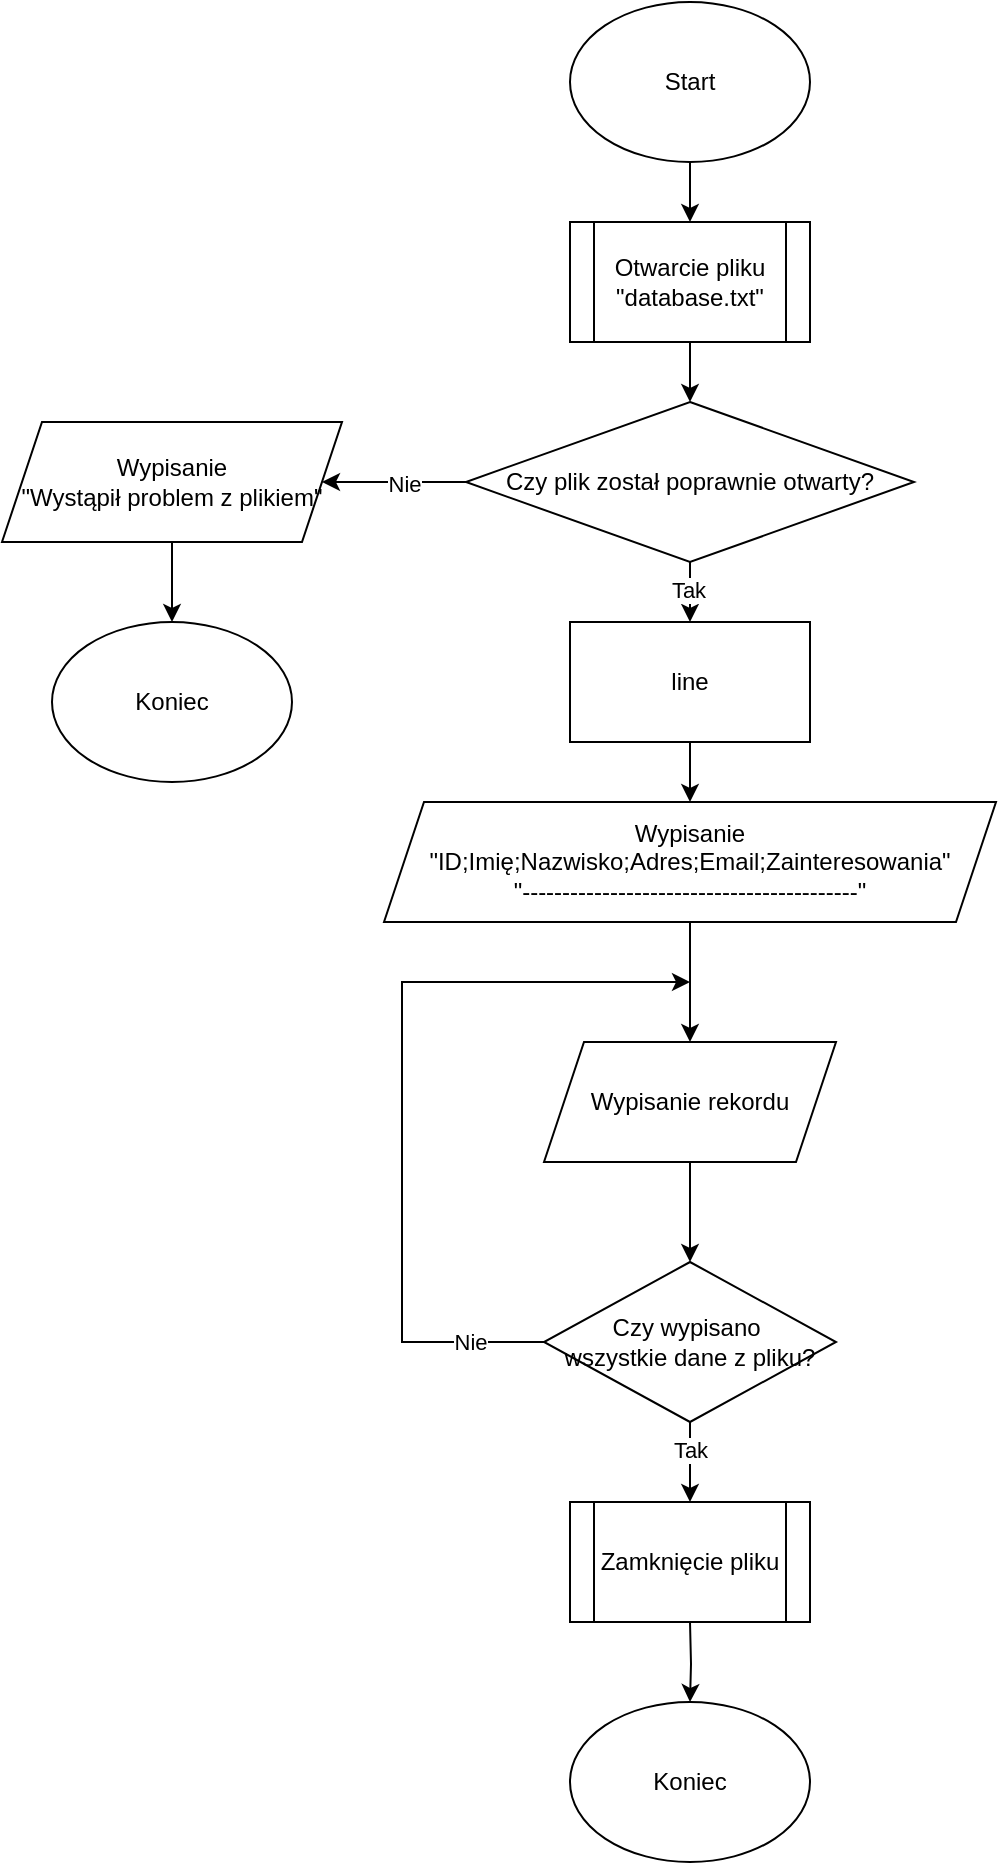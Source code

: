 <mxfile version="26.0.4">
  <diagram id="C5RBs43oDa-KdzZeNtuy" name="Page-1">
    <mxGraphModel dx="1687" dy="878" grid="1" gridSize="10" guides="1" tooltips="1" connect="1" arrows="1" fold="1" page="1" pageScale="1" pageWidth="827" pageHeight="1169" math="0" shadow="0">
      <root>
        <mxCell id="WIyWlLk6GJQsqaUBKTNV-0" />
        <mxCell id="WIyWlLk6GJQsqaUBKTNV-1" parent="WIyWlLk6GJQsqaUBKTNV-0" />
        <mxCell id="_CXZApP4Lj2RyQO2mTWq-2" style="edgeStyle=orthogonalEdgeStyle;rounded=0;orthogonalLoop=1;jettySize=auto;html=1;entryX=0.5;entryY=0;entryDx=0;entryDy=0;" parent="WIyWlLk6GJQsqaUBKTNV-1" source="_CXZApP4Lj2RyQO2mTWq-0" edge="1">
          <mxGeometry relative="1" as="geometry">
            <mxPoint x="414" y="190" as="targetPoint" />
          </mxGeometry>
        </mxCell>
        <mxCell id="_CXZApP4Lj2RyQO2mTWq-0" value="Start" style="ellipse;whiteSpace=wrap;html=1;" parent="WIyWlLk6GJQsqaUBKTNV-1" vertex="1">
          <mxGeometry x="354" y="80" width="120" height="80" as="geometry" />
        </mxCell>
        <mxCell id="_CXZApP4Lj2RyQO2mTWq-4" style="edgeStyle=orthogonalEdgeStyle;rounded=0;orthogonalLoop=1;jettySize=auto;html=1;entryX=0.5;entryY=0;entryDx=0;entryDy=0;" parent="WIyWlLk6GJQsqaUBKTNV-1" target="_CXZApP4Lj2RyQO2mTWq-3" edge="1">
          <mxGeometry relative="1" as="geometry">
            <mxPoint x="414" y="250" as="sourcePoint" />
          </mxGeometry>
        </mxCell>
        <mxCell id="_CXZApP4Lj2RyQO2mTWq-6" style="edgeStyle=orthogonalEdgeStyle;rounded=0;orthogonalLoop=1;jettySize=auto;html=1;" parent="WIyWlLk6GJQsqaUBKTNV-1" source="_CXZApP4Lj2RyQO2mTWq-3" target="_CXZApP4Lj2RyQO2mTWq-5" edge="1">
          <mxGeometry relative="1" as="geometry" />
        </mxCell>
        <mxCell id="_CXZApP4Lj2RyQO2mTWq-7" value="Nie" style="edgeLabel;html=1;align=center;verticalAlign=middle;resizable=0;points=[];" parent="_CXZApP4Lj2RyQO2mTWq-6" vertex="1" connectable="0">
          <mxGeometry x="-0.123" y="1" relative="1" as="geometry">
            <mxPoint as="offset" />
          </mxGeometry>
        </mxCell>
        <mxCell id="_CXZApP4Lj2RyQO2mTWq-11" value="" style="edgeStyle=orthogonalEdgeStyle;rounded=0;orthogonalLoop=1;jettySize=auto;html=1;" parent="WIyWlLk6GJQsqaUBKTNV-1" source="_CXZApP4Lj2RyQO2mTWq-3" target="_CXZApP4Lj2RyQO2mTWq-10" edge="1">
          <mxGeometry relative="1" as="geometry" />
        </mxCell>
        <mxCell id="_CXZApP4Lj2RyQO2mTWq-27" value="Tak" style="edgeLabel;html=1;align=center;verticalAlign=middle;resizable=0;points=[];" parent="_CXZApP4Lj2RyQO2mTWq-11" vertex="1" connectable="0">
          <mxGeometry x="0.042" y="1" relative="1" as="geometry">
            <mxPoint as="offset" />
          </mxGeometry>
        </mxCell>
        <mxCell id="_CXZApP4Lj2RyQO2mTWq-3" value="Czy plik został poprawnie otwarty?" style="rhombus;whiteSpace=wrap;html=1;" parent="WIyWlLk6GJQsqaUBKTNV-1" vertex="1">
          <mxGeometry x="302" y="280" width="224" height="80" as="geometry" />
        </mxCell>
        <mxCell id="DUNeM8aMIoaKyTc0PqSr-3" value="" style="edgeStyle=orthogonalEdgeStyle;rounded=0;orthogonalLoop=1;jettySize=auto;html=1;" edge="1" parent="WIyWlLk6GJQsqaUBKTNV-1" source="_CXZApP4Lj2RyQO2mTWq-5" target="DUNeM8aMIoaKyTc0PqSr-2">
          <mxGeometry relative="1" as="geometry" />
        </mxCell>
        <mxCell id="_CXZApP4Lj2RyQO2mTWq-5" value="&lt;div&gt;Wypisanie&lt;/div&gt;&quot;Wystąpił problem z plikiem&quot;" style="shape=parallelogram;perimeter=parallelogramPerimeter;whiteSpace=wrap;html=1;fixedSize=1;" parent="WIyWlLk6GJQsqaUBKTNV-1" vertex="1">
          <mxGeometry x="70" y="290" width="170" height="60" as="geometry" />
        </mxCell>
        <mxCell id="_CXZApP4Lj2RyQO2mTWq-13" value="" style="edgeStyle=orthogonalEdgeStyle;rounded=0;orthogonalLoop=1;jettySize=auto;html=1;" parent="WIyWlLk6GJQsqaUBKTNV-1" source="_CXZApP4Lj2RyQO2mTWq-10" target="_CXZApP4Lj2RyQO2mTWq-12" edge="1">
          <mxGeometry relative="1" as="geometry" />
        </mxCell>
        <mxCell id="_CXZApP4Lj2RyQO2mTWq-10" value="line" style="whiteSpace=wrap;html=1;" parent="WIyWlLk6GJQsqaUBKTNV-1" vertex="1">
          <mxGeometry x="354" y="390" width="120" height="60" as="geometry" />
        </mxCell>
        <mxCell id="_CXZApP4Lj2RyQO2mTWq-18" value="" style="edgeStyle=orthogonalEdgeStyle;rounded=0;orthogonalLoop=1;jettySize=auto;html=1;" parent="WIyWlLk6GJQsqaUBKTNV-1" source="_CXZApP4Lj2RyQO2mTWq-12" target="_CXZApP4Lj2RyQO2mTWq-17" edge="1">
          <mxGeometry relative="1" as="geometry" />
        </mxCell>
        <mxCell id="_CXZApP4Lj2RyQO2mTWq-12" value="&lt;div&gt;Wypisanie&lt;/div&gt;&quot;ID;Imię;Nazwisko;Adres;Email;Zainteresowania&quot;&lt;div&gt;&quot;------------------------------------------&quot;&lt;/div&gt;" style="shape=parallelogram;perimeter=parallelogramPerimeter;whiteSpace=wrap;html=1;fixedSize=1;" parent="WIyWlLk6GJQsqaUBKTNV-1" vertex="1">
          <mxGeometry x="261" y="480" width="306" height="60" as="geometry" />
        </mxCell>
        <mxCell id="_CXZApP4Lj2RyQO2mTWq-20" style="edgeStyle=orthogonalEdgeStyle;rounded=0;orthogonalLoop=1;jettySize=auto;html=1;" parent="WIyWlLk6GJQsqaUBKTNV-1" source="_CXZApP4Lj2RyQO2mTWq-14" edge="1">
          <mxGeometry relative="1" as="geometry">
            <mxPoint x="414" y="570" as="targetPoint" />
            <Array as="points">
              <mxPoint x="270" y="750" />
              <mxPoint x="270" y="570" />
            </Array>
          </mxGeometry>
        </mxCell>
        <mxCell id="_CXZApP4Lj2RyQO2mTWq-21" value="Nie" style="edgeLabel;html=1;align=center;verticalAlign=middle;resizable=0;points=[];" parent="_CXZApP4Lj2RyQO2mTWq-20" vertex="1" connectable="0">
          <mxGeometry x="-0.813" relative="1" as="geometry">
            <mxPoint as="offset" />
          </mxGeometry>
        </mxCell>
        <mxCell id="_CXZApP4Lj2RyQO2mTWq-23" value="" style="edgeStyle=orthogonalEdgeStyle;rounded=0;orthogonalLoop=1;jettySize=auto;html=1;" parent="WIyWlLk6GJQsqaUBKTNV-1" source="_CXZApP4Lj2RyQO2mTWq-14" edge="1">
          <mxGeometry relative="1" as="geometry">
            <mxPoint x="414" y="830" as="targetPoint" />
          </mxGeometry>
        </mxCell>
        <mxCell id="_CXZApP4Lj2RyQO2mTWq-24" value="Tak" style="edgeLabel;html=1;align=center;verticalAlign=middle;resizable=0;points=[];" parent="_CXZApP4Lj2RyQO2mTWq-23" vertex="1" connectable="0">
          <mxGeometry x="-0.3" relative="1" as="geometry">
            <mxPoint as="offset" />
          </mxGeometry>
        </mxCell>
        <mxCell id="_CXZApP4Lj2RyQO2mTWq-14" value="Czy wypisano&amp;nbsp;&lt;div&gt;wszystkie dane z pliku?&lt;/div&gt;" style="rhombus;whiteSpace=wrap;html=1;" parent="WIyWlLk6GJQsqaUBKTNV-1" vertex="1">
          <mxGeometry x="341" y="710" width="146" height="80" as="geometry" />
        </mxCell>
        <mxCell id="_CXZApP4Lj2RyQO2mTWq-19" value="" style="edgeStyle=orthogonalEdgeStyle;rounded=0;orthogonalLoop=1;jettySize=auto;html=1;" parent="WIyWlLk6GJQsqaUBKTNV-1" source="_CXZApP4Lj2RyQO2mTWq-17" target="_CXZApP4Lj2RyQO2mTWq-14" edge="1">
          <mxGeometry relative="1" as="geometry" />
        </mxCell>
        <mxCell id="_CXZApP4Lj2RyQO2mTWq-17" value="Wypisanie rekordu" style="shape=parallelogram;perimeter=parallelogramPerimeter;whiteSpace=wrap;html=1;fixedSize=1;" parent="WIyWlLk6GJQsqaUBKTNV-1" vertex="1">
          <mxGeometry x="341" y="600" width="146" height="60" as="geometry" />
        </mxCell>
        <mxCell id="_CXZApP4Lj2RyQO2mTWq-26" value="" style="edgeStyle=orthogonalEdgeStyle;rounded=0;orthogonalLoop=1;jettySize=auto;html=1;" parent="WIyWlLk6GJQsqaUBKTNV-1" target="_CXZApP4Lj2RyQO2mTWq-25" edge="1">
          <mxGeometry relative="1" as="geometry">
            <mxPoint x="414" y="890" as="sourcePoint" />
          </mxGeometry>
        </mxCell>
        <mxCell id="_CXZApP4Lj2RyQO2mTWq-25" value="Koniec" style="ellipse;whiteSpace=wrap;html=1;" parent="WIyWlLk6GJQsqaUBKTNV-1" vertex="1">
          <mxGeometry x="354" y="930" width="120" height="80" as="geometry" />
        </mxCell>
        <mxCell id="DUNeM8aMIoaKyTc0PqSr-0" value="Otwarcie pliku &quot;database.txt&quot;" style="shape=process;whiteSpace=wrap;html=1;backgroundOutline=1;" vertex="1" parent="WIyWlLk6GJQsqaUBKTNV-1">
          <mxGeometry x="354" y="190" width="120" height="60" as="geometry" />
        </mxCell>
        <mxCell id="DUNeM8aMIoaKyTc0PqSr-1" value="Zamknięcie pliku" style="shape=process;whiteSpace=wrap;html=1;backgroundOutline=1;" vertex="1" parent="WIyWlLk6GJQsqaUBKTNV-1">
          <mxGeometry x="354" y="830" width="120" height="60" as="geometry" />
        </mxCell>
        <mxCell id="DUNeM8aMIoaKyTc0PqSr-2" value="Koniec" style="ellipse;whiteSpace=wrap;html=1;" vertex="1" parent="WIyWlLk6GJQsqaUBKTNV-1">
          <mxGeometry x="95" y="390" width="120" height="80" as="geometry" />
        </mxCell>
      </root>
    </mxGraphModel>
  </diagram>
</mxfile>
